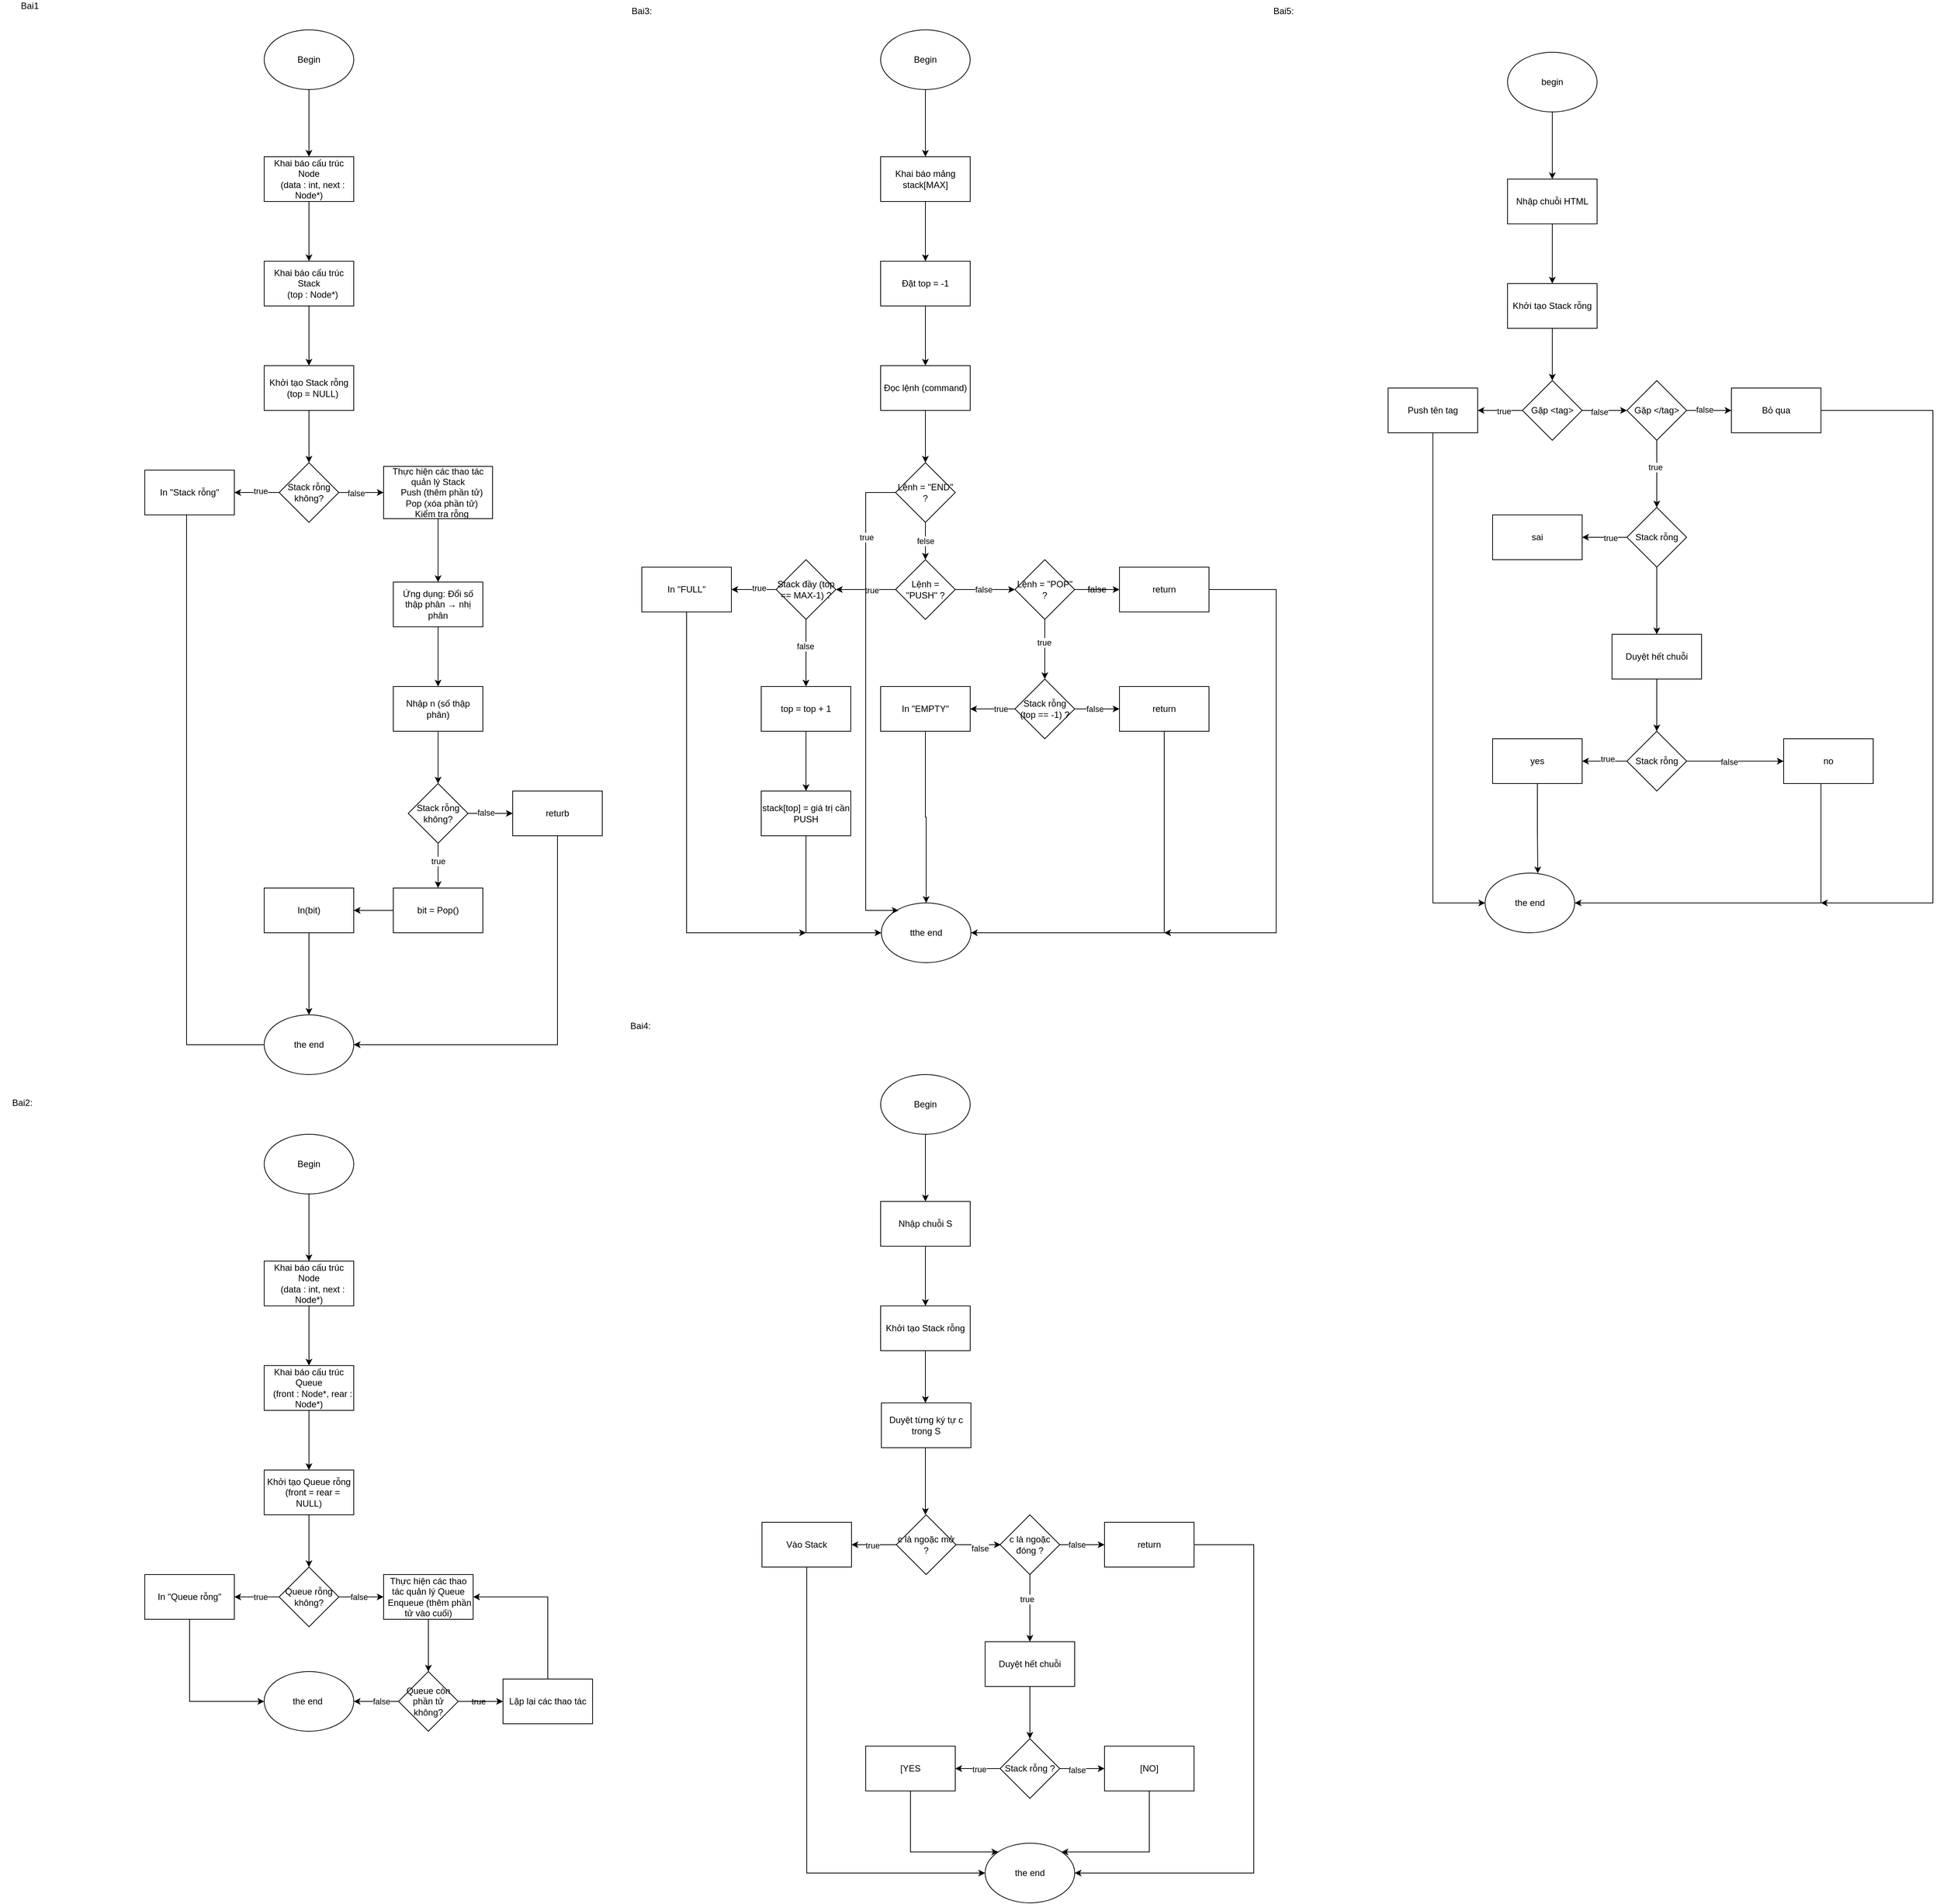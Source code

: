 <mxfile version="28.2.7">
  <diagram name="Trang-1" id="rhr0kKJo1mdLuNt4H3D-">
    <mxGraphModel dx="2067" dy="953" grid="1" gridSize="10" guides="1" tooltips="1" connect="1" arrows="1" fold="1" page="1" pageScale="1" pageWidth="827" pageHeight="1169" math="0" shadow="0">
      <root>
        <mxCell id="0" />
        <mxCell id="1" parent="0" />
        <mxCell id="Bz3zeo298CH7Sv7Si2h9-1" value="Bai1&lt;div&gt;&lt;br&gt;&lt;/div&gt;" style="text;html=1;whiteSpace=wrap;strokeColor=none;fillColor=none;align=center;verticalAlign=middle;rounded=0;" parent="1" vertex="1">
          <mxGeometry x="10" y="10" width="60" height="30" as="geometry" />
        </mxCell>
        <mxCell id="Bz3zeo298CH7Sv7Si2h9-4" value="" style="edgeStyle=orthogonalEdgeStyle;rounded=0;orthogonalLoop=1;jettySize=auto;html=1;" parent="1" source="Bz3zeo298CH7Sv7Si2h9-2" target="Bz3zeo298CH7Sv7Si2h9-3" edge="1">
          <mxGeometry relative="1" as="geometry" />
        </mxCell>
        <mxCell id="Bz3zeo298CH7Sv7Si2h9-2" value="Begin" style="ellipse;whiteSpace=wrap;html=1;" parent="1" vertex="1">
          <mxGeometry x="354" y="50" width="120" height="80" as="geometry" />
        </mxCell>
        <mxCell id="Bz3zeo298CH7Sv7Si2h9-6" value="" style="edgeStyle=orthogonalEdgeStyle;rounded=0;orthogonalLoop=1;jettySize=auto;html=1;" parent="1" source="Bz3zeo298CH7Sv7Si2h9-3" target="Bz3zeo298CH7Sv7Si2h9-5" edge="1">
          <mxGeometry relative="1" as="geometry" />
        </mxCell>
        <mxCell id="Bz3zeo298CH7Sv7Si2h9-3" value="&lt;div&gt;Khai báo cấu trúc Node&lt;/div&gt;&lt;div&gt;&amp;nbsp; &amp;nbsp;(data : int, next : Node*)&lt;/div&gt;" style="whiteSpace=wrap;html=1;" parent="1" vertex="1">
          <mxGeometry x="354" y="220" width="120" height="60" as="geometry" />
        </mxCell>
        <mxCell id="Bz3zeo298CH7Sv7Si2h9-8" value="" style="edgeStyle=orthogonalEdgeStyle;rounded=0;orthogonalLoop=1;jettySize=auto;html=1;" parent="1" source="Bz3zeo298CH7Sv7Si2h9-5" target="Bz3zeo298CH7Sv7Si2h9-7" edge="1">
          <mxGeometry relative="1" as="geometry" />
        </mxCell>
        <mxCell id="Bz3zeo298CH7Sv7Si2h9-5" value="&lt;div&gt;Khai báo cấu trúc Stack&lt;/div&gt;&lt;div&gt;&amp;nbsp; &amp;nbsp;(top : Node*)&lt;/div&gt;" style="whiteSpace=wrap;html=1;" parent="1" vertex="1">
          <mxGeometry x="354" y="360" width="120" height="60" as="geometry" />
        </mxCell>
        <mxCell id="Bz3zeo298CH7Sv7Si2h9-10" value="" style="edgeStyle=orthogonalEdgeStyle;rounded=0;orthogonalLoop=1;jettySize=auto;html=1;" parent="1" source="Bz3zeo298CH7Sv7Si2h9-7" target="Bz3zeo298CH7Sv7Si2h9-9" edge="1">
          <mxGeometry relative="1" as="geometry" />
        </mxCell>
        <mxCell id="Bz3zeo298CH7Sv7Si2h9-7" value="&lt;div&gt;Khởi tạo Stack rỗng&lt;/div&gt;&lt;div&gt;&amp;nbsp; &amp;nbsp;(top = NULL)&lt;/div&gt;" style="whiteSpace=wrap;html=1;" parent="1" vertex="1">
          <mxGeometry x="354" y="500" width="120" height="60" as="geometry" />
        </mxCell>
        <mxCell id="Bz3zeo298CH7Sv7Si2h9-12" value="" style="edgeStyle=orthogonalEdgeStyle;rounded=0;orthogonalLoop=1;jettySize=auto;html=1;" parent="1" source="Bz3zeo298CH7Sv7Si2h9-9" target="Bz3zeo298CH7Sv7Si2h9-11" edge="1">
          <mxGeometry relative="1" as="geometry" />
        </mxCell>
        <mxCell id="Bz3zeo298CH7Sv7Si2h9-15" value="true" style="edgeLabel;html=1;align=center;verticalAlign=middle;resizable=0;points=[];" parent="Bz3zeo298CH7Sv7Si2h9-12" vertex="1" connectable="0">
          <mxGeometry x="-0.147" y="-2" relative="1" as="geometry">
            <mxPoint as="offset" />
          </mxGeometry>
        </mxCell>
        <mxCell id="Bz3zeo298CH7Sv7Si2h9-14" value="" style="edgeStyle=orthogonalEdgeStyle;rounded=0;orthogonalLoop=1;jettySize=auto;html=1;" parent="1" source="Bz3zeo298CH7Sv7Si2h9-9" target="Bz3zeo298CH7Sv7Si2h9-13" edge="1">
          <mxGeometry relative="1" as="geometry" />
        </mxCell>
        <mxCell id="Bz3zeo298CH7Sv7Si2h9-16" value="false" style="edgeLabel;html=1;align=center;verticalAlign=middle;resizable=0;points=[];" parent="Bz3zeo298CH7Sv7Si2h9-14" vertex="1" connectable="0">
          <mxGeometry x="-0.253" y="-1" relative="1" as="geometry">
            <mxPoint as="offset" />
          </mxGeometry>
        </mxCell>
        <mxCell id="Bz3zeo298CH7Sv7Si2h9-9" value="Stack rỗng không?" style="rhombus;whiteSpace=wrap;html=1;" parent="1" vertex="1">
          <mxGeometry x="374" y="630" width="80" height="80" as="geometry" />
        </mxCell>
        <mxCell id="Bz3zeo298CH7Sv7Si2h9-36" style="edgeStyle=orthogonalEdgeStyle;rounded=0;orthogonalLoop=1;jettySize=auto;html=1;entryX=0;entryY=0.5;entryDx=0;entryDy=0;" parent="1" edge="1">
          <mxGeometry relative="1" as="geometry">
            <mxPoint x="250.004" y="700" as="sourcePoint" />
            <mxPoint x="383.97" y="1410.0" as="targetPoint" />
            <Array as="points">
              <mxPoint x="249.97" y="1410" />
            </Array>
          </mxGeometry>
        </mxCell>
        <mxCell id="Bz3zeo298CH7Sv7Si2h9-11" value="In &quot;Stack rỗng&quot;" style="whiteSpace=wrap;html=1;" parent="1" vertex="1">
          <mxGeometry x="194" y="640" width="120" height="60" as="geometry" />
        </mxCell>
        <mxCell id="Bz3zeo298CH7Sv7Si2h9-19" value="" style="edgeStyle=orthogonalEdgeStyle;rounded=0;orthogonalLoop=1;jettySize=auto;html=1;" parent="1" source="Bz3zeo298CH7Sv7Si2h9-13" target="Bz3zeo298CH7Sv7Si2h9-18" edge="1">
          <mxGeometry relative="1" as="geometry" />
        </mxCell>
        <mxCell id="Bz3zeo298CH7Sv7Si2h9-13" value="&lt;div&gt;Thực hiện các thao tác quản lý Stack&lt;/div&gt;&lt;div&gt;&amp;nbsp; &amp;nbsp;Push (thêm phần tử)&lt;/div&gt;&lt;div&gt;&amp;nbsp; &amp;nbsp;Pop (xóa phần tử)&lt;/div&gt;&lt;div&gt;&amp;nbsp; &amp;nbsp;Kiểm tra rỗng&lt;/div&gt;" style="whiteSpace=wrap;html=1;" parent="1" vertex="1">
          <mxGeometry x="514" y="635" width="146" height="70" as="geometry" />
        </mxCell>
        <mxCell id="Bz3zeo298CH7Sv7Si2h9-21" value="" style="edgeStyle=orthogonalEdgeStyle;rounded=0;orthogonalLoop=1;jettySize=auto;html=1;" parent="1" source="Bz3zeo298CH7Sv7Si2h9-18" target="Bz3zeo298CH7Sv7Si2h9-20" edge="1">
          <mxGeometry relative="1" as="geometry" />
        </mxCell>
        <mxCell id="Bz3zeo298CH7Sv7Si2h9-18" value="Ứng dụng: Đổi số thập phân → nhị phân" style="whiteSpace=wrap;html=1;" parent="1" vertex="1">
          <mxGeometry x="527" y="790" width="120" height="60" as="geometry" />
        </mxCell>
        <mxCell id="Bz3zeo298CH7Sv7Si2h9-23" value="" style="edgeStyle=orthogonalEdgeStyle;rounded=0;orthogonalLoop=1;jettySize=auto;html=1;" parent="1" source="Bz3zeo298CH7Sv7Si2h9-20" target="Bz3zeo298CH7Sv7Si2h9-22" edge="1">
          <mxGeometry relative="1" as="geometry" />
        </mxCell>
        <mxCell id="Bz3zeo298CH7Sv7Si2h9-20" value="Nhập n (số thập phân)" style="whiteSpace=wrap;html=1;" parent="1" vertex="1">
          <mxGeometry x="527" y="930" width="120" height="60" as="geometry" />
        </mxCell>
        <mxCell id="Bz3zeo298CH7Sv7Si2h9-25" value="" style="edgeStyle=orthogonalEdgeStyle;rounded=0;orthogonalLoop=1;jettySize=auto;html=1;" parent="1" source="Bz3zeo298CH7Sv7Si2h9-22" target="Bz3zeo298CH7Sv7Si2h9-24" edge="1">
          <mxGeometry relative="1" as="geometry" />
        </mxCell>
        <mxCell id="Bz3zeo298CH7Sv7Si2h9-30" value="true" style="edgeLabel;html=1;align=center;verticalAlign=middle;resizable=0;points=[];" parent="Bz3zeo298CH7Sv7Si2h9-25" vertex="1" connectable="0">
          <mxGeometry x="-0.193" relative="1" as="geometry">
            <mxPoint as="offset" />
          </mxGeometry>
        </mxCell>
        <mxCell id="Bz3zeo298CH7Sv7Si2h9-27" value="" style="edgeStyle=orthogonalEdgeStyle;rounded=0;orthogonalLoop=1;jettySize=auto;html=1;" parent="1" source="Bz3zeo298CH7Sv7Si2h9-22" target="Bz3zeo298CH7Sv7Si2h9-26" edge="1">
          <mxGeometry relative="1" as="geometry" />
        </mxCell>
        <mxCell id="Bz3zeo298CH7Sv7Si2h9-31" value="false" style="edgeLabel;html=1;align=center;verticalAlign=middle;resizable=0;points=[];" parent="Bz3zeo298CH7Sv7Si2h9-27" vertex="1" connectable="0">
          <mxGeometry x="-0.198" y="1" relative="1" as="geometry">
            <mxPoint as="offset" />
          </mxGeometry>
        </mxCell>
        <mxCell id="Bz3zeo298CH7Sv7Si2h9-22" value="Stack rỗng không?" style="rhombus;whiteSpace=wrap;html=1;" parent="1" vertex="1">
          <mxGeometry x="547" y="1060" width="80" height="80" as="geometry" />
        </mxCell>
        <mxCell id="Bz3zeo298CH7Sv7Si2h9-29" value="" style="edgeStyle=orthogonalEdgeStyle;rounded=0;orthogonalLoop=1;jettySize=auto;html=1;" parent="1" source="Bz3zeo298CH7Sv7Si2h9-24" target="Bz3zeo298CH7Sv7Si2h9-28" edge="1">
          <mxGeometry relative="1" as="geometry" />
        </mxCell>
        <mxCell id="Bz3zeo298CH7Sv7Si2h9-24" value="bit = Pop()" style="whiteSpace=wrap;html=1;" parent="1" vertex="1">
          <mxGeometry x="527" y="1200" width="120" height="60" as="geometry" />
        </mxCell>
        <mxCell id="Bz3zeo298CH7Sv7Si2h9-35" style="edgeStyle=orthogonalEdgeStyle;rounded=0;orthogonalLoop=1;jettySize=auto;html=1;entryX=1;entryY=0.5;entryDx=0;entryDy=0;" parent="1" source="Bz3zeo298CH7Sv7Si2h9-26" target="Bz3zeo298CH7Sv7Si2h9-33" edge="1">
          <mxGeometry relative="1" as="geometry">
            <Array as="points">
              <mxPoint x="747" y="1410" />
            </Array>
          </mxGeometry>
        </mxCell>
        <mxCell id="Bz3zeo298CH7Sv7Si2h9-26" value="returb" style="whiteSpace=wrap;html=1;" parent="1" vertex="1">
          <mxGeometry x="687" y="1070" width="120" height="60" as="geometry" />
        </mxCell>
        <mxCell id="Bz3zeo298CH7Sv7Si2h9-34" value="" style="edgeStyle=orthogonalEdgeStyle;rounded=0;orthogonalLoop=1;jettySize=auto;html=1;" parent="1" source="Bz3zeo298CH7Sv7Si2h9-28" target="Bz3zeo298CH7Sv7Si2h9-33" edge="1">
          <mxGeometry relative="1" as="geometry" />
        </mxCell>
        <mxCell id="Bz3zeo298CH7Sv7Si2h9-28" value="In(bit)" style="whiteSpace=wrap;html=1;" parent="1" vertex="1">
          <mxGeometry x="354" y="1200" width="120" height="60" as="geometry" />
        </mxCell>
        <mxCell id="Bz3zeo298CH7Sv7Si2h9-33" value="the end" style="ellipse;whiteSpace=wrap;html=1;" parent="1" vertex="1">
          <mxGeometry x="354" y="1370" width="120" height="80" as="geometry" />
        </mxCell>
        <mxCell id="Bz3zeo298CH7Sv7Si2h9-37" value="Bai2:&lt;div&gt;&lt;br&gt;&lt;/div&gt;" style="text;html=1;whiteSpace=wrap;strokeColor=none;fillColor=none;align=center;verticalAlign=middle;rounded=0;" parent="1" vertex="1">
          <mxGeometry y="1480" width="60" height="30" as="geometry" />
        </mxCell>
        <mxCell id="Bz3zeo298CH7Sv7Si2h9-40" value="" style="edgeStyle=orthogonalEdgeStyle;rounded=0;orthogonalLoop=1;jettySize=auto;html=1;" parent="1" source="Bz3zeo298CH7Sv7Si2h9-38" target="Bz3zeo298CH7Sv7Si2h9-39" edge="1">
          <mxGeometry relative="1" as="geometry" />
        </mxCell>
        <mxCell id="Bz3zeo298CH7Sv7Si2h9-38" value="Begin" style="ellipse;whiteSpace=wrap;html=1;" parent="1" vertex="1">
          <mxGeometry x="354" y="1530" width="120" height="80" as="geometry" />
        </mxCell>
        <mxCell id="Bz3zeo298CH7Sv7Si2h9-42" value="" style="edgeStyle=orthogonalEdgeStyle;rounded=0;orthogonalLoop=1;jettySize=auto;html=1;" parent="1" source="Bz3zeo298CH7Sv7Si2h9-39" target="Bz3zeo298CH7Sv7Si2h9-41" edge="1">
          <mxGeometry relative="1" as="geometry" />
        </mxCell>
        <mxCell id="Bz3zeo298CH7Sv7Si2h9-39" value="&lt;div&gt;Khai báo cấu trúc Node&lt;/div&gt;&lt;div&gt;&amp;nbsp; &amp;nbsp;(data : int, next : Node*)&lt;/div&gt;" style="whiteSpace=wrap;html=1;" parent="1" vertex="1">
          <mxGeometry x="354" y="1700" width="120" height="60" as="geometry" />
        </mxCell>
        <mxCell id="Bz3zeo298CH7Sv7Si2h9-44" value="" style="edgeStyle=orthogonalEdgeStyle;rounded=0;orthogonalLoop=1;jettySize=auto;html=1;" parent="1" source="Bz3zeo298CH7Sv7Si2h9-41" target="Bz3zeo298CH7Sv7Si2h9-43" edge="1">
          <mxGeometry relative="1" as="geometry" />
        </mxCell>
        <mxCell id="Bz3zeo298CH7Sv7Si2h9-41" value="&lt;div&gt;Khai báo cấu trúc Queue&lt;/div&gt;&lt;div&gt;&amp;nbsp; &amp;nbsp;(front : Node*, rear : Node*)&lt;/div&gt;" style="whiteSpace=wrap;html=1;" parent="1" vertex="1">
          <mxGeometry x="354" y="1840" width="120" height="60" as="geometry" />
        </mxCell>
        <mxCell id="Bz3zeo298CH7Sv7Si2h9-46" value="" style="edgeStyle=orthogonalEdgeStyle;rounded=0;orthogonalLoop=1;jettySize=auto;html=1;" parent="1" source="Bz3zeo298CH7Sv7Si2h9-43" target="Bz3zeo298CH7Sv7Si2h9-45" edge="1">
          <mxGeometry relative="1" as="geometry" />
        </mxCell>
        <mxCell id="Bz3zeo298CH7Sv7Si2h9-43" value="&lt;div&gt;Khởi tạo Queue rỗng&lt;/div&gt;&lt;div&gt;&amp;nbsp; &amp;nbsp;(front = rear = NULL)&lt;/div&gt;" style="whiteSpace=wrap;html=1;" parent="1" vertex="1">
          <mxGeometry x="354" y="1980" width="120" height="60" as="geometry" />
        </mxCell>
        <mxCell id="Bz3zeo298CH7Sv7Si2h9-48" value="" style="edgeStyle=orthogonalEdgeStyle;rounded=0;orthogonalLoop=1;jettySize=auto;html=1;" parent="1" source="Bz3zeo298CH7Sv7Si2h9-45" target="Bz3zeo298CH7Sv7Si2h9-47" edge="1">
          <mxGeometry relative="1" as="geometry" />
        </mxCell>
        <mxCell id="Bz3zeo298CH7Sv7Si2h9-49" value="true" style="edgeLabel;html=1;align=center;verticalAlign=middle;resizable=0;points=[];" parent="Bz3zeo298CH7Sv7Si2h9-48" vertex="1" connectable="0">
          <mxGeometry x="-0.167" relative="1" as="geometry">
            <mxPoint as="offset" />
          </mxGeometry>
        </mxCell>
        <mxCell id="Bz3zeo298CH7Sv7Si2h9-51" value="" style="edgeStyle=orthogonalEdgeStyle;rounded=0;orthogonalLoop=1;jettySize=auto;html=1;" parent="1" source="Bz3zeo298CH7Sv7Si2h9-45" target="Bz3zeo298CH7Sv7Si2h9-50" edge="1">
          <mxGeometry relative="1" as="geometry" />
        </mxCell>
        <mxCell id="Bz3zeo298CH7Sv7Si2h9-52" value="false" style="edgeLabel;html=1;align=center;verticalAlign=middle;resizable=0;points=[];" parent="Bz3zeo298CH7Sv7Si2h9-51" vertex="1" connectable="0">
          <mxGeometry x="-0.111" relative="1" as="geometry">
            <mxPoint as="offset" />
          </mxGeometry>
        </mxCell>
        <mxCell id="Bz3zeo298CH7Sv7Si2h9-45" value="Queue rỗng không?" style="rhombus;whiteSpace=wrap;html=1;" parent="1" vertex="1">
          <mxGeometry x="374" y="2110" width="80" height="80" as="geometry" />
        </mxCell>
        <mxCell id="Bz3zeo298CH7Sv7Si2h9-63" style="edgeStyle=orthogonalEdgeStyle;rounded=0;orthogonalLoop=1;jettySize=auto;html=1;entryX=0;entryY=0.5;entryDx=0;entryDy=0;" parent="1" source="Bz3zeo298CH7Sv7Si2h9-47" target="Bz3zeo298CH7Sv7Si2h9-62" edge="1">
          <mxGeometry relative="1" as="geometry">
            <Array as="points">
              <mxPoint x="254" y="2290" />
            </Array>
          </mxGeometry>
        </mxCell>
        <mxCell id="Bz3zeo298CH7Sv7Si2h9-47" value="In &quot;Queue rỗng&quot;" style="whiteSpace=wrap;html=1;" parent="1" vertex="1">
          <mxGeometry x="194" y="2120" width="120" height="60" as="geometry" />
        </mxCell>
        <mxCell id="Bz3zeo298CH7Sv7Si2h9-54" value="" style="edgeStyle=orthogonalEdgeStyle;rounded=0;orthogonalLoop=1;jettySize=auto;html=1;" parent="1" source="Bz3zeo298CH7Sv7Si2h9-50" target="Bz3zeo298CH7Sv7Si2h9-53" edge="1">
          <mxGeometry relative="1" as="geometry" />
        </mxCell>
        <mxCell id="Bz3zeo298CH7Sv7Si2h9-50" value="&lt;div&gt;Thực hiện các thao tác quản lý Queue&lt;/div&gt;&lt;div&gt;&amp;nbsp;Enqueue (thêm phần tử vào cuối)&lt;/div&gt;" style="whiteSpace=wrap;html=1;" parent="1" vertex="1">
          <mxGeometry x="514" y="2120" width="120" height="60" as="geometry" />
        </mxCell>
        <mxCell id="Bz3zeo298CH7Sv7Si2h9-56" value="" style="edgeStyle=orthogonalEdgeStyle;rounded=0;orthogonalLoop=1;jettySize=auto;html=1;" parent="1" source="Bz3zeo298CH7Sv7Si2h9-53" edge="1">
          <mxGeometry relative="1" as="geometry">
            <mxPoint x="474" y="2290" as="targetPoint" />
          </mxGeometry>
        </mxCell>
        <mxCell id="Bz3zeo298CH7Sv7Si2h9-57" value="true" style="edgeLabel;html=1;align=center;verticalAlign=middle;resizable=0;points=[];" parent="Bz3zeo298CH7Sv7Si2h9-56" vertex="1" connectable="0">
          <mxGeometry x="-0.289" y="-2" relative="1" as="geometry">
            <mxPoint x="128" y="2" as="offset" />
          </mxGeometry>
        </mxCell>
        <mxCell id="Bz3zeo298CH7Sv7Si2h9-59" value="" style="edgeStyle=orthogonalEdgeStyle;rounded=0;orthogonalLoop=1;jettySize=auto;html=1;" parent="1" source="Bz3zeo298CH7Sv7Si2h9-53" target="Bz3zeo298CH7Sv7Si2h9-58" edge="1">
          <mxGeometry relative="1" as="geometry" />
        </mxCell>
        <mxCell id="Bz3zeo298CH7Sv7Si2h9-60" value="false" style="edgeLabel;html=1;align=center;verticalAlign=middle;resizable=0;points=[];" parent="Bz3zeo298CH7Sv7Si2h9-59" vertex="1" connectable="0">
          <mxGeometry x="-0.044" y="2" relative="1" as="geometry">
            <mxPoint x="-132" y="2" as="offset" />
          </mxGeometry>
        </mxCell>
        <mxCell id="Bz3zeo298CH7Sv7Si2h9-53" value="Queue còn phần tử không?" style="rhombus;whiteSpace=wrap;html=1;" parent="1" vertex="1">
          <mxGeometry x="534" y="2250" width="80" height="80" as="geometry" />
        </mxCell>
        <mxCell id="Bz3zeo298CH7Sv7Si2h9-61" style="edgeStyle=orthogonalEdgeStyle;rounded=0;orthogonalLoop=1;jettySize=auto;html=1;entryX=1;entryY=0.5;entryDx=0;entryDy=0;" parent="1" source="Bz3zeo298CH7Sv7Si2h9-58" target="Bz3zeo298CH7Sv7Si2h9-50" edge="1">
          <mxGeometry relative="1" as="geometry">
            <Array as="points">
              <mxPoint x="734" y="2150" />
            </Array>
          </mxGeometry>
        </mxCell>
        <mxCell id="Bz3zeo298CH7Sv7Si2h9-58" value="Lặp lại các thao tác" style="whiteSpace=wrap;html=1;" parent="1" vertex="1">
          <mxGeometry x="674" y="2260" width="120" height="60" as="geometry" />
        </mxCell>
        <mxCell id="Bz3zeo298CH7Sv7Si2h9-62" value="the end&amp;nbsp;" style="ellipse;whiteSpace=wrap;html=1;" parent="1" vertex="1">
          <mxGeometry x="354" y="2250" width="120" height="80" as="geometry" />
        </mxCell>
        <mxCell id="Bz3zeo298CH7Sv7Si2h9-64" value="Bai3:" style="text;html=1;whiteSpace=wrap;strokeColor=none;fillColor=none;align=center;verticalAlign=middle;rounded=0;" parent="1" vertex="1">
          <mxGeometry x="830" y="10" width="60" height="30" as="geometry" />
        </mxCell>
        <mxCell id="Bz3zeo298CH7Sv7Si2h9-67" value="" style="edgeStyle=orthogonalEdgeStyle;rounded=0;orthogonalLoop=1;jettySize=auto;html=1;" parent="1" source="Bz3zeo298CH7Sv7Si2h9-65" target="Bz3zeo298CH7Sv7Si2h9-66" edge="1">
          <mxGeometry relative="1" as="geometry" />
        </mxCell>
        <mxCell id="Bz3zeo298CH7Sv7Si2h9-65" value="Begin" style="ellipse;whiteSpace=wrap;html=1;" parent="1" vertex="1">
          <mxGeometry x="1180" y="50" width="120" height="80" as="geometry" />
        </mxCell>
        <mxCell id="Bz3zeo298CH7Sv7Si2h9-69" value="" style="edgeStyle=orthogonalEdgeStyle;rounded=0;orthogonalLoop=1;jettySize=auto;html=1;" parent="1" source="Bz3zeo298CH7Sv7Si2h9-66" target="Bz3zeo298CH7Sv7Si2h9-68" edge="1">
          <mxGeometry relative="1" as="geometry" />
        </mxCell>
        <mxCell id="Bz3zeo298CH7Sv7Si2h9-66" value="Khai báo mảng stack[MAX]" style="whiteSpace=wrap;html=1;" parent="1" vertex="1">
          <mxGeometry x="1180" y="220" width="120" height="60" as="geometry" />
        </mxCell>
        <mxCell id="Bz3zeo298CH7Sv7Si2h9-71" value="" style="edgeStyle=orthogonalEdgeStyle;rounded=0;orthogonalLoop=1;jettySize=auto;html=1;" parent="1" source="Bz3zeo298CH7Sv7Si2h9-68" target="Bz3zeo298CH7Sv7Si2h9-70" edge="1">
          <mxGeometry relative="1" as="geometry" />
        </mxCell>
        <mxCell id="Bz3zeo298CH7Sv7Si2h9-68" value="Đặt top = -1" style="whiteSpace=wrap;html=1;" parent="1" vertex="1">
          <mxGeometry x="1180" y="360" width="120" height="60" as="geometry" />
        </mxCell>
        <mxCell id="Bz3zeo298CH7Sv7Si2h9-73" value="" style="edgeStyle=orthogonalEdgeStyle;rounded=0;orthogonalLoop=1;jettySize=auto;html=1;" parent="1" source="Bz3zeo298CH7Sv7Si2h9-70" target="Bz3zeo298CH7Sv7Si2h9-72" edge="1">
          <mxGeometry relative="1" as="geometry" />
        </mxCell>
        <mxCell id="Bz3zeo298CH7Sv7Si2h9-70" value="Đọc lệnh (command)" style="whiteSpace=wrap;html=1;" parent="1" vertex="1">
          <mxGeometry x="1180" y="500" width="120" height="60" as="geometry" />
        </mxCell>
        <mxCell id="Bz3zeo298CH7Sv7Si2h9-77" value="" style="edgeStyle=orthogonalEdgeStyle;rounded=0;orthogonalLoop=1;jettySize=auto;html=1;entryX=0.5;entryY=0;entryDx=0;entryDy=0;" parent="1" source="Bz3zeo298CH7Sv7Si2h9-72" target="Bz3zeo298CH7Sv7Si2h9-80" edge="1">
          <mxGeometry relative="1" as="geometry">
            <mxPoint x="1340" y="670" as="targetPoint" />
          </mxGeometry>
        </mxCell>
        <mxCell id="Bz3zeo298CH7Sv7Si2h9-79" value="felse" style="edgeLabel;html=1;align=center;verticalAlign=middle;resizable=0;points=[];" parent="Bz3zeo298CH7Sv7Si2h9-77" vertex="1" connectable="0">
          <mxGeometry x="-0.01" relative="1" as="geometry">
            <mxPoint as="offset" />
          </mxGeometry>
        </mxCell>
        <mxCell id="Bz3zeo298CH7Sv7Si2h9-72" value="Lệnh = &quot;END&quot; ?" style="rhombus;whiteSpace=wrap;html=1;" parent="1" vertex="1">
          <mxGeometry x="1200" y="630" width="80" height="80" as="geometry" />
        </mxCell>
        <mxCell id="Bz3zeo298CH7Sv7Si2h9-82" value="" style="edgeStyle=orthogonalEdgeStyle;rounded=0;orthogonalLoop=1;jettySize=auto;html=1;" parent="1" source="Bz3zeo298CH7Sv7Si2h9-80" target="Bz3zeo298CH7Sv7Si2h9-81" edge="1">
          <mxGeometry relative="1" as="geometry" />
        </mxCell>
        <mxCell id="Bz3zeo298CH7Sv7Si2h9-85" value="true" style="edgeLabel;html=1;align=center;verticalAlign=middle;resizable=0;points=[];" parent="Bz3zeo298CH7Sv7Si2h9-82" vertex="1" connectable="0">
          <mxGeometry x="-0.184" y="1" relative="1" as="geometry">
            <mxPoint as="offset" />
          </mxGeometry>
        </mxCell>
        <mxCell id="Bz3zeo298CH7Sv7Si2h9-84" value="" style="edgeStyle=orthogonalEdgeStyle;rounded=0;orthogonalLoop=1;jettySize=auto;html=1;" parent="1" source="Bz3zeo298CH7Sv7Si2h9-80" target="Bz3zeo298CH7Sv7Si2h9-83" edge="1">
          <mxGeometry relative="1" as="geometry" />
        </mxCell>
        <mxCell id="Bz3zeo298CH7Sv7Si2h9-86" value="false" style="edgeLabel;html=1;align=center;verticalAlign=middle;resizable=0;points=[];" parent="Bz3zeo298CH7Sv7Si2h9-84" vertex="1" connectable="0">
          <mxGeometry x="-0.058" relative="1" as="geometry">
            <mxPoint as="offset" />
          </mxGeometry>
        </mxCell>
        <mxCell id="Bz3zeo298CH7Sv7Si2h9-80" value="Lệnh = &quot;PUSH&quot; ?" style="rhombus;whiteSpace=wrap;html=1;" parent="1" vertex="1">
          <mxGeometry x="1200" y="760" width="80" height="80" as="geometry" />
        </mxCell>
        <mxCell id="Bz3zeo298CH7Sv7Si2h9-88" value="" style="edgeStyle=orthogonalEdgeStyle;rounded=0;orthogonalLoop=1;jettySize=auto;html=1;" parent="1" source="Bz3zeo298CH7Sv7Si2h9-81" target="Bz3zeo298CH7Sv7Si2h9-87" edge="1">
          <mxGeometry relative="1" as="geometry" />
        </mxCell>
        <mxCell id="Bz3zeo298CH7Sv7Si2h9-89" value="true" style="edgeLabel;html=1;align=center;verticalAlign=middle;resizable=0;points=[];" parent="Bz3zeo298CH7Sv7Si2h9-88" vertex="1" connectable="0">
          <mxGeometry x="-0.233" y="-2" relative="1" as="geometry">
            <mxPoint as="offset" />
          </mxGeometry>
        </mxCell>
        <mxCell id="Bz3zeo298CH7Sv7Si2h9-91" value="" style="edgeStyle=orthogonalEdgeStyle;rounded=0;orthogonalLoop=1;jettySize=auto;html=1;" parent="1" source="Bz3zeo298CH7Sv7Si2h9-81" target="Bz3zeo298CH7Sv7Si2h9-90" edge="1">
          <mxGeometry relative="1" as="geometry" />
        </mxCell>
        <mxCell id="Bz3zeo298CH7Sv7Si2h9-92" value="false" style="edgeLabel;html=1;align=center;verticalAlign=middle;resizable=0;points=[];" parent="Bz3zeo298CH7Sv7Si2h9-91" vertex="1" connectable="0">
          <mxGeometry x="-0.214" y="-1" relative="1" as="geometry">
            <mxPoint as="offset" />
          </mxGeometry>
        </mxCell>
        <mxCell id="Bz3zeo298CH7Sv7Si2h9-81" value="Stack đầy (top == MAX-1) ?" style="rhombus;whiteSpace=wrap;html=1;" parent="1" vertex="1">
          <mxGeometry x="1040" y="760" width="80" height="80" as="geometry" />
        </mxCell>
        <mxCell id="Bz3zeo298CH7Sv7Si2h9-98" value="" style="edgeStyle=orthogonalEdgeStyle;rounded=0;orthogonalLoop=1;jettySize=auto;html=1;" parent="1" source="Bz3zeo298CH7Sv7Si2h9-83" target="Bz3zeo298CH7Sv7Si2h9-97" edge="1">
          <mxGeometry relative="1" as="geometry" />
        </mxCell>
        <mxCell id="Bz3zeo298CH7Sv7Si2h9-99" value="true" style="edgeLabel;html=1;align=center;verticalAlign=middle;resizable=0;points=[];" parent="Bz3zeo298CH7Sv7Si2h9-98" vertex="1" connectable="0">
          <mxGeometry x="-0.243" y="-1" relative="1" as="geometry">
            <mxPoint as="offset" />
          </mxGeometry>
        </mxCell>
        <mxCell id="Bz3zeo298CH7Sv7Si2h9-83" value="Lệnh = &quot;POP&quot; ?" style="rhombus;whiteSpace=wrap;html=1;" parent="1" vertex="1">
          <mxGeometry x="1360" y="760" width="80" height="80" as="geometry" />
        </mxCell>
        <mxCell id="Bz3zeo298CH7Sv7Si2h9-116" style="edgeStyle=orthogonalEdgeStyle;rounded=0;orthogonalLoop=1;jettySize=auto;html=1;" parent="1" source="Bz3zeo298CH7Sv7Si2h9-87" edge="1">
          <mxGeometry relative="1" as="geometry">
            <mxPoint x="1080" y="1260" as="targetPoint" />
            <Array as="points">
              <mxPoint x="920" y="1260" />
            </Array>
          </mxGeometry>
        </mxCell>
        <mxCell id="Bz3zeo298CH7Sv7Si2h9-87" value="In &quot;FULL&quot;" style="whiteSpace=wrap;html=1;" parent="1" vertex="1">
          <mxGeometry x="860" y="770" width="120" height="60" as="geometry" />
        </mxCell>
        <mxCell id="Bz3zeo298CH7Sv7Si2h9-94" value="" style="edgeStyle=orthogonalEdgeStyle;rounded=0;orthogonalLoop=1;jettySize=auto;html=1;" parent="1" source="Bz3zeo298CH7Sv7Si2h9-90" target="Bz3zeo298CH7Sv7Si2h9-93" edge="1">
          <mxGeometry relative="1" as="geometry" />
        </mxCell>
        <mxCell id="Bz3zeo298CH7Sv7Si2h9-90" value="top = top + 1" style="whiteSpace=wrap;html=1;" parent="1" vertex="1">
          <mxGeometry x="1020" y="930" width="120" height="60" as="geometry" />
        </mxCell>
        <mxCell id="Bz3zeo298CH7Sv7Si2h9-114" style="edgeStyle=orthogonalEdgeStyle;rounded=0;orthogonalLoop=1;jettySize=auto;html=1;entryX=0;entryY=0.5;entryDx=0;entryDy=0;" parent="1" source="Bz3zeo298CH7Sv7Si2h9-93" target="Bz3zeo298CH7Sv7Si2h9-111" edge="1">
          <mxGeometry relative="1" as="geometry">
            <Array as="points">
              <mxPoint x="1080" y="1260" />
            </Array>
          </mxGeometry>
        </mxCell>
        <mxCell id="Bz3zeo298CH7Sv7Si2h9-93" value="stack[top] = giá trị cần PUSH" style="whiteSpace=wrap;html=1;" parent="1" vertex="1">
          <mxGeometry x="1020" y="1070" width="120" height="60" as="geometry" />
        </mxCell>
        <mxCell id="Bz3zeo298CH7Sv7Si2h9-106" value="" style="edgeStyle=orthogonalEdgeStyle;rounded=0;orthogonalLoop=1;jettySize=auto;html=1;" parent="1" source="Bz3zeo298CH7Sv7Si2h9-97" target="Bz3zeo298CH7Sv7Si2h9-105" edge="1">
          <mxGeometry relative="1" as="geometry" />
        </mxCell>
        <mxCell id="Bz3zeo298CH7Sv7Si2h9-107" value="true" style="edgeLabel;html=1;align=center;verticalAlign=middle;resizable=0;points=[];" parent="Bz3zeo298CH7Sv7Si2h9-106" vertex="1" connectable="0">
          <mxGeometry x="-0.381" y="-2" relative="1" as="geometry">
            <mxPoint x="-1" y="2" as="offset" />
          </mxGeometry>
        </mxCell>
        <mxCell id="Bz3zeo298CH7Sv7Si2h9-109" value="" style="edgeStyle=orthogonalEdgeStyle;rounded=0;orthogonalLoop=1;jettySize=auto;html=1;" parent="1" source="Bz3zeo298CH7Sv7Si2h9-97" target="Bz3zeo298CH7Sv7Si2h9-108" edge="1">
          <mxGeometry relative="1" as="geometry" />
        </mxCell>
        <mxCell id="Bz3zeo298CH7Sv7Si2h9-110" value="false" style="edgeLabel;html=1;align=center;verticalAlign=middle;resizable=0;points=[];" parent="Bz3zeo298CH7Sv7Si2h9-109" vertex="1" connectable="0">
          <mxGeometry x="-0.125" relative="1" as="geometry">
            <mxPoint as="offset" />
          </mxGeometry>
        </mxCell>
        <mxCell id="Bz3zeo298CH7Sv7Si2h9-97" value="Stack rỗng (top == -1) ?" style="rhombus;whiteSpace=wrap;html=1;" parent="1" vertex="1">
          <mxGeometry x="1360" y="920" width="80" height="80" as="geometry" />
        </mxCell>
        <mxCell id="Bz3zeo298CH7Sv7Si2h9-113" style="edgeStyle=orthogonalEdgeStyle;rounded=0;orthogonalLoop=1;jettySize=auto;html=1;exitX=1;exitY=0.5;exitDx=0;exitDy=0;" parent="1" source="Bz3zeo298CH7Sv7Si2h9-100" edge="1">
          <mxGeometry relative="1" as="geometry">
            <mxPoint x="1560" y="1260" as="targetPoint" />
            <mxPoint x="1820" y="800" as="sourcePoint" />
            <Array as="points">
              <mxPoint x="1710" y="800" />
              <mxPoint x="1710" y="1260" />
            </Array>
          </mxGeometry>
        </mxCell>
        <mxCell id="Bz3zeo298CH7Sv7Si2h9-100" value="return" style="whiteSpace=wrap;html=1;" parent="1" vertex="1">
          <mxGeometry x="1500" y="770" width="120" height="60" as="geometry" />
        </mxCell>
        <mxCell id="Bz3zeo298CH7Sv7Si2h9-102" value="false" style="text;html=1;whiteSpace=wrap;strokeColor=none;fillColor=none;align=center;verticalAlign=middle;rounded=0;" parent="1" vertex="1">
          <mxGeometry x="1440" y="785" width="60" height="30" as="geometry" />
        </mxCell>
        <mxCell id="Bz3zeo298CH7Sv7Si2h9-104" value="" style="endArrow=classic;html=1;rounded=0;exitX=0;exitY=0.5;exitDx=0;exitDy=0;entryX=1;entryY=0.5;entryDx=0;entryDy=0;" parent="1" source="Bz3zeo298CH7Sv7Si2h9-102" target="Bz3zeo298CH7Sv7Si2h9-102" edge="1">
          <mxGeometry width="50" height="50" relative="1" as="geometry">
            <mxPoint x="1450" y="910" as="sourcePoint" />
            <mxPoint x="1500" y="860" as="targetPoint" />
          </mxGeometry>
        </mxCell>
        <mxCell id="Bz3zeo298CH7Sv7Si2h9-115" style="edgeStyle=orthogonalEdgeStyle;rounded=0;orthogonalLoop=1;jettySize=auto;html=1;entryX=0.5;entryY=0;entryDx=0;entryDy=0;" parent="1" source="Bz3zeo298CH7Sv7Si2h9-105" target="Bz3zeo298CH7Sv7Si2h9-111" edge="1">
          <mxGeometry relative="1" as="geometry" />
        </mxCell>
        <mxCell id="Bz3zeo298CH7Sv7Si2h9-105" value="In &quot;EMPTY&quot;" style="whiteSpace=wrap;html=1;" parent="1" vertex="1">
          <mxGeometry x="1180" y="930" width="120" height="60" as="geometry" />
        </mxCell>
        <mxCell id="Bz3zeo298CH7Sv7Si2h9-112" style="edgeStyle=orthogonalEdgeStyle;rounded=0;orthogonalLoop=1;jettySize=auto;html=1;entryX=1;entryY=0.5;entryDx=0;entryDy=0;" parent="1" source="Bz3zeo298CH7Sv7Si2h9-108" target="Bz3zeo298CH7Sv7Si2h9-111" edge="1">
          <mxGeometry relative="1" as="geometry">
            <Array as="points">
              <mxPoint x="1560" y="1260" />
            </Array>
          </mxGeometry>
        </mxCell>
        <mxCell id="Bz3zeo298CH7Sv7Si2h9-108" value="return" style="whiteSpace=wrap;html=1;" parent="1" vertex="1">
          <mxGeometry x="1500" y="930" width="120" height="60" as="geometry" />
        </mxCell>
        <mxCell id="Bz3zeo298CH7Sv7Si2h9-111" value="tthe end" style="ellipse;whiteSpace=wrap;html=1;" parent="1" vertex="1">
          <mxGeometry x="1181" y="1220" width="120" height="80" as="geometry" />
        </mxCell>
        <mxCell id="Bz3zeo298CH7Sv7Si2h9-118" style="edgeStyle=orthogonalEdgeStyle;rounded=0;orthogonalLoop=1;jettySize=auto;html=1;entryX=0.192;entryY=0.125;entryDx=0;entryDy=0;entryPerimeter=0;" parent="1" source="Bz3zeo298CH7Sv7Si2h9-72" target="Bz3zeo298CH7Sv7Si2h9-111" edge="1">
          <mxGeometry relative="1" as="geometry">
            <Array as="points">
              <mxPoint x="1160" y="670" />
              <mxPoint x="1160" y="1230" />
            </Array>
          </mxGeometry>
        </mxCell>
        <mxCell id="Bz3zeo298CH7Sv7Si2h9-119" value="true" style="edgeLabel;html=1;align=center;verticalAlign=middle;resizable=0;points=[];" parent="Bz3zeo298CH7Sv7Si2h9-118" vertex="1" connectable="0">
          <mxGeometry x="-0.69" y="1" relative="1" as="geometry">
            <mxPoint as="offset" />
          </mxGeometry>
        </mxCell>
        <mxCell id="4tRbdbeEafQpwlBJwt2i-1" value="Bai4:&amp;nbsp;" style="text;html=1;whiteSpace=wrap;strokeColor=none;fillColor=none;align=center;verticalAlign=middle;rounded=0;" vertex="1" parent="1">
          <mxGeometry x="830" y="1370" width="60" height="30" as="geometry" />
        </mxCell>
        <mxCell id="4tRbdbeEafQpwlBJwt2i-4" value="" style="edgeStyle=orthogonalEdgeStyle;rounded=0;orthogonalLoop=1;jettySize=auto;html=1;" edge="1" parent="1" source="4tRbdbeEafQpwlBJwt2i-2" target="4tRbdbeEafQpwlBJwt2i-3">
          <mxGeometry relative="1" as="geometry" />
        </mxCell>
        <mxCell id="4tRbdbeEafQpwlBJwt2i-2" value="Begin" style="ellipse;whiteSpace=wrap;html=1;" vertex="1" parent="1">
          <mxGeometry x="1180" y="1450" width="120" height="80" as="geometry" />
        </mxCell>
        <mxCell id="4tRbdbeEafQpwlBJwt2i-6" value="" style="edgeStyle=orthogonalEdgeStyle;rounded=0;orthogonalLoop=1;jettySize=auto;html=1;" edge="1" parent="1" source="4tRbdbeEafQpwlBJwt2i-3" target="4tRbdbeEafQpwlBJwt2i-5">
          <mxGeometry relative="1" as="geometry" />
        </mxCell>
        <mxCell id="4tRbdbeEafQpwlBJwt2i-3" value="Nhập chuỗi S" style="whiteSpace=wrap;html=1;" vertex="1" parent="1">
          <mxGeometry x="1180" y="1620" width="120" height="60" as="geometry" />
        </mxCell>
        <mxCell id="4tRbdbeEafQpwlBJwt2i-8" value="" style="edgeStyle=orthogonalEdgeStyle;rounded=0;orthogonalLoop=1;jettySize=auto;html=1;" edge="1" parent="1" source="4tRbdbeEafQpwlBJwt2i-5">
          <mxGeometry relative="1" as="geometry">
            <mxPoint x="1240" y="1890" as="targetPoint" />
          </mxGeometry>
        </mxCell>
        <mxCell id="4tRbdbeEafQpwlBJwt2i-5" value="Khởi tạo Stack rỗng" style="whiteSpace=wrap;html=1;" vertex="1" parent="1">
          <mxGeometry x="1180" y="1760" width="120" height="60" as="geometry" />
        </mxCell>
        <mxCell id="4tRbdbeEafQpwlBJwt2i-10" value="" style="edgeStyle=orthogonalEdgeStyle;rounded=0;orthogonalLoop=1;jettySize=auto;html=1;" edge="1" parent="1">
          <mxGeometry relative="1" as="geometry">
            <mxPoint x="1240" y="1950" as="sourcePoint" />
            <mxPoint x="1240" y="2040" as="targetPoint" />
          </mxGeometry>
        </mxCell>
        <mxCell id="4tRbdbeEafQpwlBJwt2i-11" value="Duyệt từng ký tự c trong S" style="rounded=0;whiteSpace=wrap;html=1;" vertex="1" parent="1">
          <mxGeometry x="1181" y="1890" width="120" height="60" as="geometry" />
        </mxCell>
        <mxCell id="4tRbdbeEafQpwlBJwt2i-14" value="" style="edgeStyle=orthogonalEdgeStyle;rounded=0;orthogonalLoop=1;jettySize=auto;html=1;" edge="1" parent="1" source="4tRbdbeEafQpwlBJwt2i-12" target="4tRbdbeEafQpwlBJwt2i-13">
          <mxGeometry relative="1" as="geometry" />
        </mxCell>
        <mxCell id="4tRbdbeEafQpwlBJwt2i-15" value="true" style="edgeLabel;html=1;align=center;verticalAlign=middle;resizable=0;points=[];" vertex="1" connectable="0" parent="4tRbdbeEafQpwlBJwt2i-14">
          <mxGeometry x="0.076" y="1" relative="1" as="geometry">
            <mxPoint as="offset" />
          </mxGeometry>
        </mxCell>
        <mxCell id="4tRbdbeEafQpwlBJwt2i-17" value="" style="edgeStyle=orthogonalEdgeStyle;rounded=0;orthogonalLoop=1;jettySize=auto;html=1;" edge="1" parent="1" source="4tRbdbeEafQpwlBJwt2i-12">
          <mxGeometry relative="1" as="geometry">
            <mxPoint x="1341" y="2080" as="targetPoint" />
          </mxGeometry>
        </mxCell>
        <mxCell id="4tRbdbeEafQpwlBJwt2i-18" value="false" style="edgeLabel;html=1;align=center;verticalAlign=middle;resizable=0;points=[];" vertex="1" connectable="0" parent="4tRbdbeEafQpwlBJwt2i-17">
          <mxGeometry x="0.051" y="-4" relative="1" as="geometry">
            <mxPoint as="offset" />
          </mxGeometry>
        </mxCell>
        <mxCell id="4tRbdbeEafQpwlBJwt2i-12" value="c là ngoặc mở ?" style="rhombus;whiteSpace=wrap;html=1;" vertex="1" parent="1">
          <mxGeometry x="1201" y="2040" width="80" height="80" as="geometry" />
        </mxCell>
        <mxCell id="4tRbdbeEafQpwlBJwt2i-40" style="edgeStyle=orthogonalEdgeStyle;rounded=0;orthogonalLoop=1;jettySize=auto;html=1;entryX=0;entryY=0.5;entryDx=0;entryDy=0;" edge="1" parent="1" source="4tRbdbeEafQpwlBJwt2i-13" target="4tRbdbeEafQpwlBJwt2i-34">
          <mxGeometry relative="1" as="geometry">
            <Array as="points">
              <mxPoint x="1081" y="2520" />
            </Array>
          </mxGeometry>
        </mxCell>
        <mxCell id="4tRbdbeEafQpwlBJwt2i-13" value="Vào Stack" style="whiteSpace=wrap;html=1;" vertex="1" parent="1">
          <mxGeometry x="1021" y="2050" width="120" height="60" as="geometry" />
        </mxCell>
        <mxCell id="4tRbdbeEafQpwlBJwt2i-21" value="" style="edgeStyle=orthogonalEdgeStyle;rounded=0;orthogonalLoop=1;jettySize=auto;html=1;" edge="1" parent="1" source="4tRbdbeEafQpwlBJwt2i-19" target="4tRbdbeEafQpwlBJwt2i-20">
          <mxGeometry relative="1" as="geometry" />
        </mxCell>
        <mxCell id="4tRbdbeEafQpwlBJwt2i-22" value="true" style="edgeLabel;html=1;align=center;verticalAlign=middle;resizable=0;points=[];" vertex="1" connectable="0" parent="4tRbdbeEafQpwlBJwt2i-21">
          <mxGeometry x="-0.281" y="-4" relative="1" as="geometry">
            <mxPoint as="offset" />
          </mxGeometry>
        </mxCell>
        <mxCell id="4tRbdbeEafQpwlBJwt2i-24" value="" style="edgeStyle=orthogonalEdgeStyle;rounded=0;orthogonalLoop=1;jettySize=auto;html=1;" edge="1" parent="1" source="4tRbdbeEafQpwlBJwt2i-19" target="4tRbdbeEafQpwlBJwt2i-23">
          <mxGeometry relative="1" as="geometry" />
        </mxCell>
        <mxCell id="4tRbdbeEafQpwlBJwt2i-25" value="false" style="edgeLabel;html=1;align=center;verticalAlign=middle;resizable=0;points=[];" vertex="1" connectable="0" parent="4tRbdbeEafQpwlBJwt2i-24">
          <mxGeometry x="-0.233" relative="1" as="geometry">
            <mxPoint as="offset" />
          </mxGeometry>
        </mxCell>
        <mxCell id="4tRbdbeEafQpwlBJwt2i-19" value="c là ngoặc đóng ?" style="rhombus;whiteSpace=wrap;html=1;" vertex="1" parent="1">
          <mxGeometry x="1340" y="2040" width="80" height="80" as="geometry" />
        </mxCell>
        <mxCell id="4tRbdbeEafQpwlBJwt2i-27" value="" style="edgeStyle=orthogonalEdgeStyle;rounded=0;orthogonalLoop=1;jettySize=auto;html=1;" edge="1" parent="1" source="4tRbdbeEafQpwlBJwt2i-20" target="4tRbdbeEafQpwlBJwt2i-26">
          <mxGeometry relative="1" as="geometry" />
        </mxCell>
        <mxCell id="4tRbdbeEafQpwlBJwt2i-20" value="Duyệt hết chuỗi" style="whiteSpace=wrap;html=1;" vertex="1" parent="1">
          <mxGeometry x="1320" y="2210" width="120" height="60" as="geometry" />
        </mxCell>
        <mxCell id="4tRbdbeEafQpwlBJwt2i-39" style="edgeStyle=orthogonalEdgeStyle;rounded=0;orthogonalLoop=1;jettySize=auto;html=1;entryX=1;entryY=0.5;entryDx=0;entryDy=0;" edge="1" parent="1" source="4tRbdbeEafQpwlBJwt2i-23" target="4tRbdbeEafQpwlBJwt2i-34">
          <mxGeometry relative="1" as="geometry">
            <Array as="points">
              <mxPoint x="1680" y="2080" />
              <mxPoint x="1680" y="2520" />
            </Array>
          </mxGeometry>
        </mxCell>
        <mxCell id="4tRbdbeEafQpwlBJwt2i-23" value="return" style="whiteSpace=wrap;html=1;" vertex="1" parent="1">
          <mxGeometry x="1480" y="2050" width="120" height="60" as="geometry" />
        </mxCell>
        <mxCell id="4tRbdbeEafQpwlBJwt2i-29" value="" style="edgeStyle=orthogonalEdgeStyle;rounded=0;orthogonalLoop=1;jettySize=auto;html=1;" edge="1" parent="1" source="4tRbdbeEafQpwlBJwt2i-26" target="4tRbdbeEafQpwlBJwt2i-28">
          <mxGeometry relative="1" as="geometry" />
        </mxCell>
        <mxCell id="4tRbdbeEafQpwlBJwt2i-32" value="true" style="edgeLabel;html=1;align=center;verticalAlign=middle;resizable=0;points=[];" vertex="1" connectable="0" parent="4tRbdbeEafQpwlBJwt2i-29">
          <mxGeometry x="-0.052" y="1" relative="1" as="geometry">
            <mxPoint as="offset" />
          </mxGeometry>
        </mxCell>
        <mxCell id="4tRbdbeEafQpwlBJwt2i-31" value="" style="edgeStyle=orthogonalEdgeStyle;rounded=0;orthogonalLoop=1;jettySize=auto;html=1;" edge="1" parent="1" source="4tRbdbeEafQpwlBJwt2i-26" target="4tRbdbeEafQpwlBJwt2i-30">
          <mxGeometry relative="1" as="geometry" />
        </mxCell>
        <mxCell id="4tRbdbeEafQpwlBJwt2i-33" value="false" style="edgeLabel;html=1;align=center;verticalAlign=middle;resizable=0;points=[];" vertex="1" connectable="0" parent="4tRbdbeEafQpwlBJwt2i-31">
          <mxGeometry x="-0.233" y="-2" relative="1" as="geometry">
            <mxPoint as="offset" />
          </mxGeometry>
        </mxCell>
        <mxCell id="4tRbdbeEafQpwlBJwt2i-26" value="Stack rỗng ?" style="rhombus;whiteSpace=wrap;html=1;" vertex="1" parent="1">
          <mxGeometry x="1340" y="2340" width="80" height="80" as="geometry" />
        </mxCell>
        <mxCell id="4tRbdbeEafQpwlBJwt2i-37" style="edgeStyle=orthogonalEdgeStyle;rounded=0;orthogonalLoop=1;jettySize=auto;html=1;entryX=0;entryY=0;entryDx=0;entryDy=0;" edge="1" parent="1" source="4tRbdbeEafQpwlBJwt2i-28" target="4tRbdbeEafQpwlBJwt2i-34">
          <mxGeometry relative="1" as="geometry">
            <Array as="points">
              <mxPoint x="1220" y="2492" />
            </Array>
          </mxGeometry>
        </mxCell>
        <mxCell id="4tRbdbeEafQpwlBJwt2i-28" value="[YES" style="whiteSpace=wrap;html=1;" vertex="1" parent="1">
          <mxGeometry x="1160" y="2350" width="120" height="60" as="geometry" />
        </mxCell>
        <mxCell id="4tRbdbeEafQpwlBJwt2i-38" style="edgeStyle=orthogonalEdgeStyle;rounded=0;orthogonalLoop=1;jettySize=auto;html=1;entryX=1;entryY=0;entryDx=0;entryDy=0;" edge="1" parent="1" source="4tRbdbeEafQpwlBJwt2i-30" target="4tRbdbeEafQpwlBJwt2i-34">
          <mxGeometry relative="1" as="geometry">
            <Array as="points">
              <mxPoint x="1540" y="2492" />
            </Array>
          </mxGeometry>
        </mxCell>
        <mxCell id="4tRbdbeEafQpwlBJwt2i-30" value="[NO]" style="whiteSpace=wrap;html=1;" vertex="1" parent="1">
          <mxGeometry x="1480" y="2350" width="120" height="60" as="geometry" />
        </mxCell>
        <mxCell id="4tRbdbeEafQpwlBJwt2i-34" value="the end" style="ellipse;whiteSpace=wrap;html=1;" vertex="1" parent="1">
          <mxGeometry x="1320" y="2480" width="120" height="80" as="geometry" />
        </mxCell>
        <mxCell id="4tRbdbeEafQpwlBJwt2i-41" value="Bai5:" style="text;html=1;whiteSpace=wrap;strokeColor=none;fillColor=none;align=center;verticalAlign=middle;rounded=0;" vertex="1" parent="1">
          <mxGeometry x="1690" y="10" width="60" height="30" as="geometry" />
        </mxCell>
        <mxCell id="4tRbdbeEafQpwlBJwt2i-44" value="" style="edgeStyle=orthogonalEdgeStyle;rounded=0;orthogonalLoop=1;jettySize=auto;html=1;" edge="1" parent="1" source="4tRbdbeEafQpwlBJwt2i-42" target="4tRbdbeEafQpwlBJwt2i-43">
          <mxGeometry relative="1" as="geometry" />
        </mxCell>
        <mxCell id="4tRbdbeEafQpwlBJwt2i-42" value="begin" style="ellipse;whiteSpace=wrap;html=1;" vertex="1" parent="1">
          <mxGeometry x="2020" y="80" width="120" height="80" as="geometry" />
        </mxCell>
        <mxCell id="4tRbdbeEafQpwlBJwt2i-46" value="" style="edgeStyle=orthogonalEdgeStyle;rounded=0;orthogonalLoop=1;jettySize=auto;html=1;" edge="1" parent="1" source="4tRbdbeEafQpwlBJwt2i-43" target="4tRbdbeEafQpwlBJwt2i-45">
          <mxGeometry relative="1" as="geometry" />
        </mxCell>
        <mxCell id="4tRbdbeEafQpwlBJwt2i-43" value="Nhập chuỗi HTML" style="whiteSpace=wrap;html=1;" vertex="1" parent="1">
          <mxGeometry x="2020" y="250" width="120" height="60" as="geometry" />
        </mxCell>
        <mxCell id="4tRbdbeEafQpwlBJwt2i-48" value="" style="edgeStyle=orthogonalEdgeStyle;rounded=0;orthogonalLoop=1;jettySize=auto;html=1;" edge="1" parent="1" source="4tRbdbeEafQpwlBJwt2i-45" target="4tRbdbeEafQpwlBJwt2i-47">
          <mxGeometry relative="1" as="geometry" />
        </mxCell>
        <mxCell id="4tRbdbeEafQpwlBJwt2i-45" value="Khởi tạo Stack rỗng" style="whiteSpace=wrap;html=1;" vertex="1" parent="1">
          <mxGeometry x="2020" y="390" width="120" height="60" as="geometry" />
        </mxCell>
        <mxCell id="4tRbdbeEafQpwlBJwt2i-50" value="" style="edgeStyle=orthogonalEdgeStyle;rounded=0;orthogonalLoop=1;jettySize=auto;html=1;" edge="1" parent="1" source="4tRbdbeEafQpwlBJwt2i-47" target="4tRbdbeEafQpwlBJwt2i-49">
          <mxGeometry relative="1" as="geometry" />
        </mxCell>
        <mxCell id="4tRbdbeEafQpwlBJwt2i-51" value="true" style="edgeLabel;html=1;align=center;verticalAlign=middle;resizable=0;points=[];" vertex="1" connectable="0" parent="4tRbdbeEafQpwlBJwt2i-50">
          <mxGeometry x="-0.148" y="1" relative="1" as="geometry">
            <mxPoint as="offset" />
          </mxGeometry>
        </mxCell>
        <mxCell id="4tRbdbeEafQpwlBJwt2i-53" value="" style="edgeStyle=orthogonalEdgeStyle;rounded=0;orthogonalLoop=1;jettySize=auto;html=1;" edge="1" parent="1" source="4tRbdbeEafQpwlBJwt2i-47">
          <mxGeometry relative="1" as="geometry">
            <mxPoint x="2180" y="560" as="targetPoint" />
          </mxGeometry>
        </mxCell>
        <mxCell id="4tRbdbeEafQpwlBJwt2i-54" value="false" style="edgeLabel;html=1;align=center;verticalAlign=middle;resizable=0;points=[];" vertex="1" connectable="0" parent="4tRbdbeEafQpwlBJwt2i-53">
          <mxGeometry x="-0.233" y="-2" relative="1" as="geometry">
            <mxPoint as="offset" />
          </mxGeometry>
        </mxCell>
        <mxCell id="4tRbdbeEafQpwlBJwt2i-47" value="Gặp &amp;lt;tag&amp;gt;" style="rhombus;whiteSpace=wrap;html=1;" vertex="1" parent="1">
          <mxGeometry x="2040" y="520" width="80" height="80" as="geometry" />
        </mxCell>
        <mxCell id="4tRbdbeEafQpwlBJwt2i-79" style="edgeStyle=orthogonalEdgeStyle;rounded=0;orthogonalLoop=1;jettySize=auto;html=1;entryX=0;entryY=0.5;entryDx=0;entryDy=0;" edge="1" parent="1" source="4tRbdbeEafQpwlBJwt2i-49" target="4tRbdbeEafQpwlBJwt2i-76">
          <mxGeometry relative="1" as="geometry">
            <Array as="points">
              <mxPoint x="1920" y="1220" />
            </Array>
          </mxGeometry>
        </mxCell>
        <mxCell id="4tRbdbeEafQpwlBJwt2i-49" value="Push tên tag" style="whiteSpace=wrap;html=1;" vertex="1" parent="1">
          <mxGeometry x="1860" y="530" width="120" height="60" as="geometry" />
        </mxCell>
        <mxCell id="4tRbdbeEafQpwlBJwt2i-57" value="" style="edgeStyle=orthogonalEdgeStyle;rounded=0;orthogonalLoop=1;jettySize=auto;html=1;" edge="1" parent="1" source="4tRbdbeEafQpwlBJwt2i-55">
          <mxGeometry relative="1" as="geometry">
            <mxPoint x="2220" y="690" as="targetPoint" />
          </mxGeometry>
        </mxCell>
        <mxCell id="4tRbdbeEafQpwlBJwt2i-60" value="true" style="edgeLabel;html=1;align=center;verticalAlign=middle;resizable=0;points=[];" vertex="1" connectable="0" parent="4tRbdbeEafQpwlBJwt2i-57">
          <mxGeometry x="-0.209" y="-2" relative="1" as="geometry">
            <mxPoint as="offset" />
          </mxGeometry>
        </mxCell>
        <mxCell id="4tRbdbeEafQpwlBJwt2i-59" value="" style="edgeStyle=orthogonalEdgeStyle;rounded=0;orthogonalLoop=1;jettySize=auto;html=1;" edge="1" parent="1" source="4tRbdbeEafQpwlBJwt2i-55" target="4tRbdbeEafQpwlBJwt2i-58">
          <mxGeometry relative="1" as="geometry" />
        </mxCell>
        <mxCell id="4tRbdbeEafQpwlBJwt2i-61" value="false" style="edgeLabel;html=1;align=center;verticalAlign=middle;resizable=0;points=[];" vertex="1" connectable="0" parent="4tRbdbeEafQpwlBJwt2i-59">
          <mxGeometry x="-0.214" y="1" relative="1" as="geometry">
            <mxPoint as="offset" />
          </mxGeometry>
        </mxCell>
        <mxCell id="4tRbdbeEafQpwlBJwt2i-55" value="Gặp &amp;lt;/tag&amp;gt;" style="rhombus;whiteSpace=wrap;html=1;" vertex="1" parent="1">
          <mxGeometry x="2180" y="520" width="80" height="80" as="geometry" />
        </mxCell>
        <mxCell id="4tRbdbeEafQpwlBJwt2i-80" style="edgeStyle=orthogonalEdgeStyle;rounded=0;orthogonalLoop=1;jettySize=auto;html=1;" edge="1" parent="1" source="4tRbdbeEafQpwlBJwt2i-58">
          <mxGeometry relative="1" as="geometry">
            <mxPoint x="2440" y="1220" as="targetPoint" />
            <Array as="points">
              <mxPoint x="2590" y="560" />
              <mxPoint x="2590" y="1220" />
            </Array>
          </mxGeometry>
        </mxCell>
        <mxCell id="4tRbdbeEafQpwlBJwt2i-58" value="Bỏ qua" style="whiteSpace=wrap;html=1;" vertex="1" parent="1">
          <mxGeometry x="2320" y="530" width="120" height="60" as="geometry" />
        </mxCell>
        <mxCell id="4tRbdbeEafQpwlBJwt2i-64" value="" style="edgeStyle=orthogonalEdgeStyle;rounded=0;orthogonalLoop=1;jettySize=auto;html=1;" edge="1" parent="1" source="4tRbdbeEafQpwlBJwt2i-62" target="4tRbdbeEafQpwlBJwt2i-63">
          <mxGeometry relative="1" as="geometry" />
        </mxCell>
        <mxCell id="4tRbdbeEafQpwlBJwt2i-65" value="true" style="edgeLabel;html=1;align=center;verticalAlign=middle;resizable=0;points=[];" vertex="1" connectable="0" parent="4tRbdbeEafQpwlBJwt2i-64">
          <mxGeometry x="-0.249" y="1" relative="1" as="geometry">
            <mxPoint as="offset" />
          </mxGeometry>
        </mxCell>
        <mxCell id="4tRbdbeEafQpwlBJwt2i-67" value="" style="edgeStyle=orthogonalEdgeStyle;rounded=0;orthogonalLoop=1;jettySize=auto;html=1;" edge="1" parent="1" source="4tRbdbeEafQpwlBJwt2i-62" target="4tRbdbeEafQpwlBJwt2i-66">
          <mxGeometry relative="1" as="geometry" />
        </mxCell>
        <mxCell id="4tRbdbeEafQpwlBJwt2i-62" value="Stack rỗng" style="rhombus;whiteSpace=wrap;html=1;" vertex="1" parent="1">
          <mxGeometry x="2180" y="690" width="80" height="80" as="geometry" />
        </mxCell>
        <mxCell id="4tRbdbeEafQpwlBJwt2i-63" value="sai" style="whiteSpace=wrap;html=1;" vertex="1" parent="1">
          <mxGeometry x="2000" y="700" width="120" height="60" as="geometry" />
        </mxCell>
        <mxCell id="4tRbdbeEafQpwlBJwt2i-69" value="" style="edgeStyle=orthogonalEdgeStyle;rounded=0;orthogonalLoop=1;jettySize=auto;html=1;" edge="1" parent="1" source="4tRbdbeEafQpwlBJwt2i-66" target="4tRbdbeEafQpwlBJwt2i-68">
          <mxGeometry relative="1" as="geometry" />
        </mxCell>
        <mxCell id="4tRbdbeEafQpwlBJwt2i-66" value="Duyệt hết chuỗi" style="whiteSpace=wrap;html=1;" vertex="1" parent="1">
          <mxGeometry x="2160" y="860" width="120" height="60" as="geometry" />
        </mxCell>
        <mxCell id="4tRbdbeEafQpwlBJwt2i-71" value="" style="edgeStyle=orthogonalEdgeStyle;rounded=0;orthogonalLoop=1;jettySize=auto;html=1;" edge="1" parent="1" source="4tRbdbeEafQpwlBJwt2i-68" target="4tRbdbeEafQpwlBJwt2i-70">
          <mxGeometry relative="1" as="geometry" />
        </mxCell>
        <mxCell id="4tRbdbeEafQpwlBJwt2i-72" value="true" style="edgeLabel;html=1;align=center;verticalAlign=middle;resizable=0;points=[];" vertex="1" connectable="0" parent="4tRbdbeEafQpwlBJwt2i-71">
          <mxGeometry x="-0.122" y="-3" relative="1" as="geometry">
            <mxPoint as="offset" />
          </mxGeometry>
        </mxCell>
        <mxCell id="4tRbdbeEafQpwlBJwt2i-74" value="" style="edgeStyle=orthogonalEdgeStyle;rounded=0;orthogonalLoop=1;jettySize=auto;html=1;" edge="1" parent="1" source="4tRbdbeEafQpwlBJwt2i-68" target="4tRbdbeEafQpwlBJwt2i-73">
          <mxGeometry relative="1" as="geometry" />
        </mxCell>
        <mxCell id="4tRbdbeEafQpwlBJwt2i-75" value="false" style="edgeLabel;html=1;align=center;verticalAlign=middle;resizable=0;points=[];" vertex="1" connectable="0" parent="4tRbdbeEafQpwlBJwt2i-74">
          <mxGeometry x="-0.132" y="-1" relative="1" as="geometry">
            <mxPoint as="offset" />
          </mxGeometry>
        </mxCell>
        <mxCell id="4tRbdbeEafQpwlBJwt2i-68" value="Stack rỗng" style="rhombus;whiteSpace=wrap;html=1;" vertex="1" parent="1">
          <mxGeometry x="2180" y="990" width="80" height="80" as="geometry" />
        </mxCell>
        <mxCell id="4tRbdbeEafQpwlBJwt2i-70" value="yes" style="whiteSpace=wrap;html=1;" vertex="1" parent="1">
          <mxGeometry x="2000" y="1000" width="120" height="60" as="geometry" />
        </mxCell>
        <mxCell id="4tRbdbeEafQpwlBJwt2i-78" style="edgeStyle=orthogonalEdgeStyle;rounded=0;orthogonalLoop=1;jettySize=auto;html=1;entryX=1;entryY=0.5;entryDx=0;entryDy=0;" edge="1" parent="1" source="4tRbdbeEafQpwlBJwt2i-73" target="4tRbdbeEafQpwlBJwt2i-76">
          <mxGeometry relative="1" as="geometry">
            <Array as="points">
              <mxPoint x="2440" y="1220" />
            </Array>
          </mxGeometry>
        </mxCell>
        <mxCell id="4tRbdbeEafQpwlBJwt2i-73" value="no" style="whiteSpace=wrap;html=1;" vertex="1" parent="1">
          <mxGeometry x="2390" y="1000" width="120" height="60" as="geometry" />
        </mxCell>
        <mxCell id="4tRbdbeEafQpwlBJwt2i-76" value="the end" style="ellipse;whiteSpace=wrap;html=1;" vertex="1" parent="1">
          <mxGeometry x="1990" y="1180" width="120" height="80" as="geometry" />
        </mxCell>
        <mxCell id="4tRbdbeEafQpwlBJwt2i-77" style="edgeStyle=orthogonalEdgeStyle;rounded=0;orthogonalLoop=1;jettySize=auto;html=1;entryX=0.588;entryY=0.004;entryDx=0;entryDy=0;entryPerimeter=0;" edge="1" parent="1" source="4tRbdbeEafQpwlBJwt2i-70" target="4tRbdbeEafQpwlBJwt2i-76">
          <mxGeometry relative="1" as="geometry" />
        </mxCell>
      </root>
    </mxGraphModel>
  </diagram>
</mxfile>
